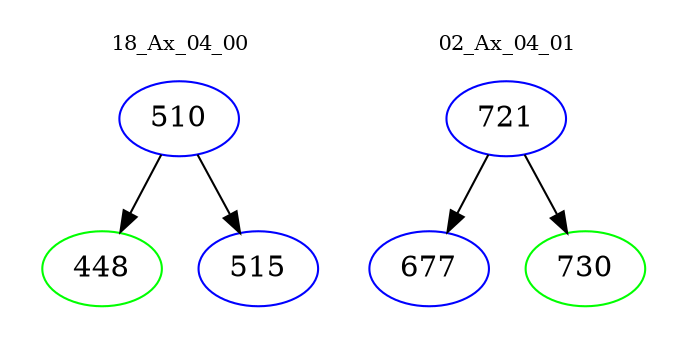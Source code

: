 digraph{
subgraph cluster_0 {
color = white
label = "18_Ax_04_00";
fontsize=10;
T0_510 [label="510", color="blue"]
T0_510 -> T0_448 [color="black"]
T0_448 [label="448", color="green"]
T0_510 -> T0_515 [color="black"]
T0_515 [label="515", color="blue"]
}
subgraph cluster_1 {
color = white
label = "02_Ax_04_01";
fontsize=10;
T1_721 [label="721", color="blue"]
T1_721 -> T1_677 [color="black"]
T1_677 [label="677", color="blue"]
T1_721 -> T1_730 [color="black"]
T1_730 [label="730", color="green"]
}
}
